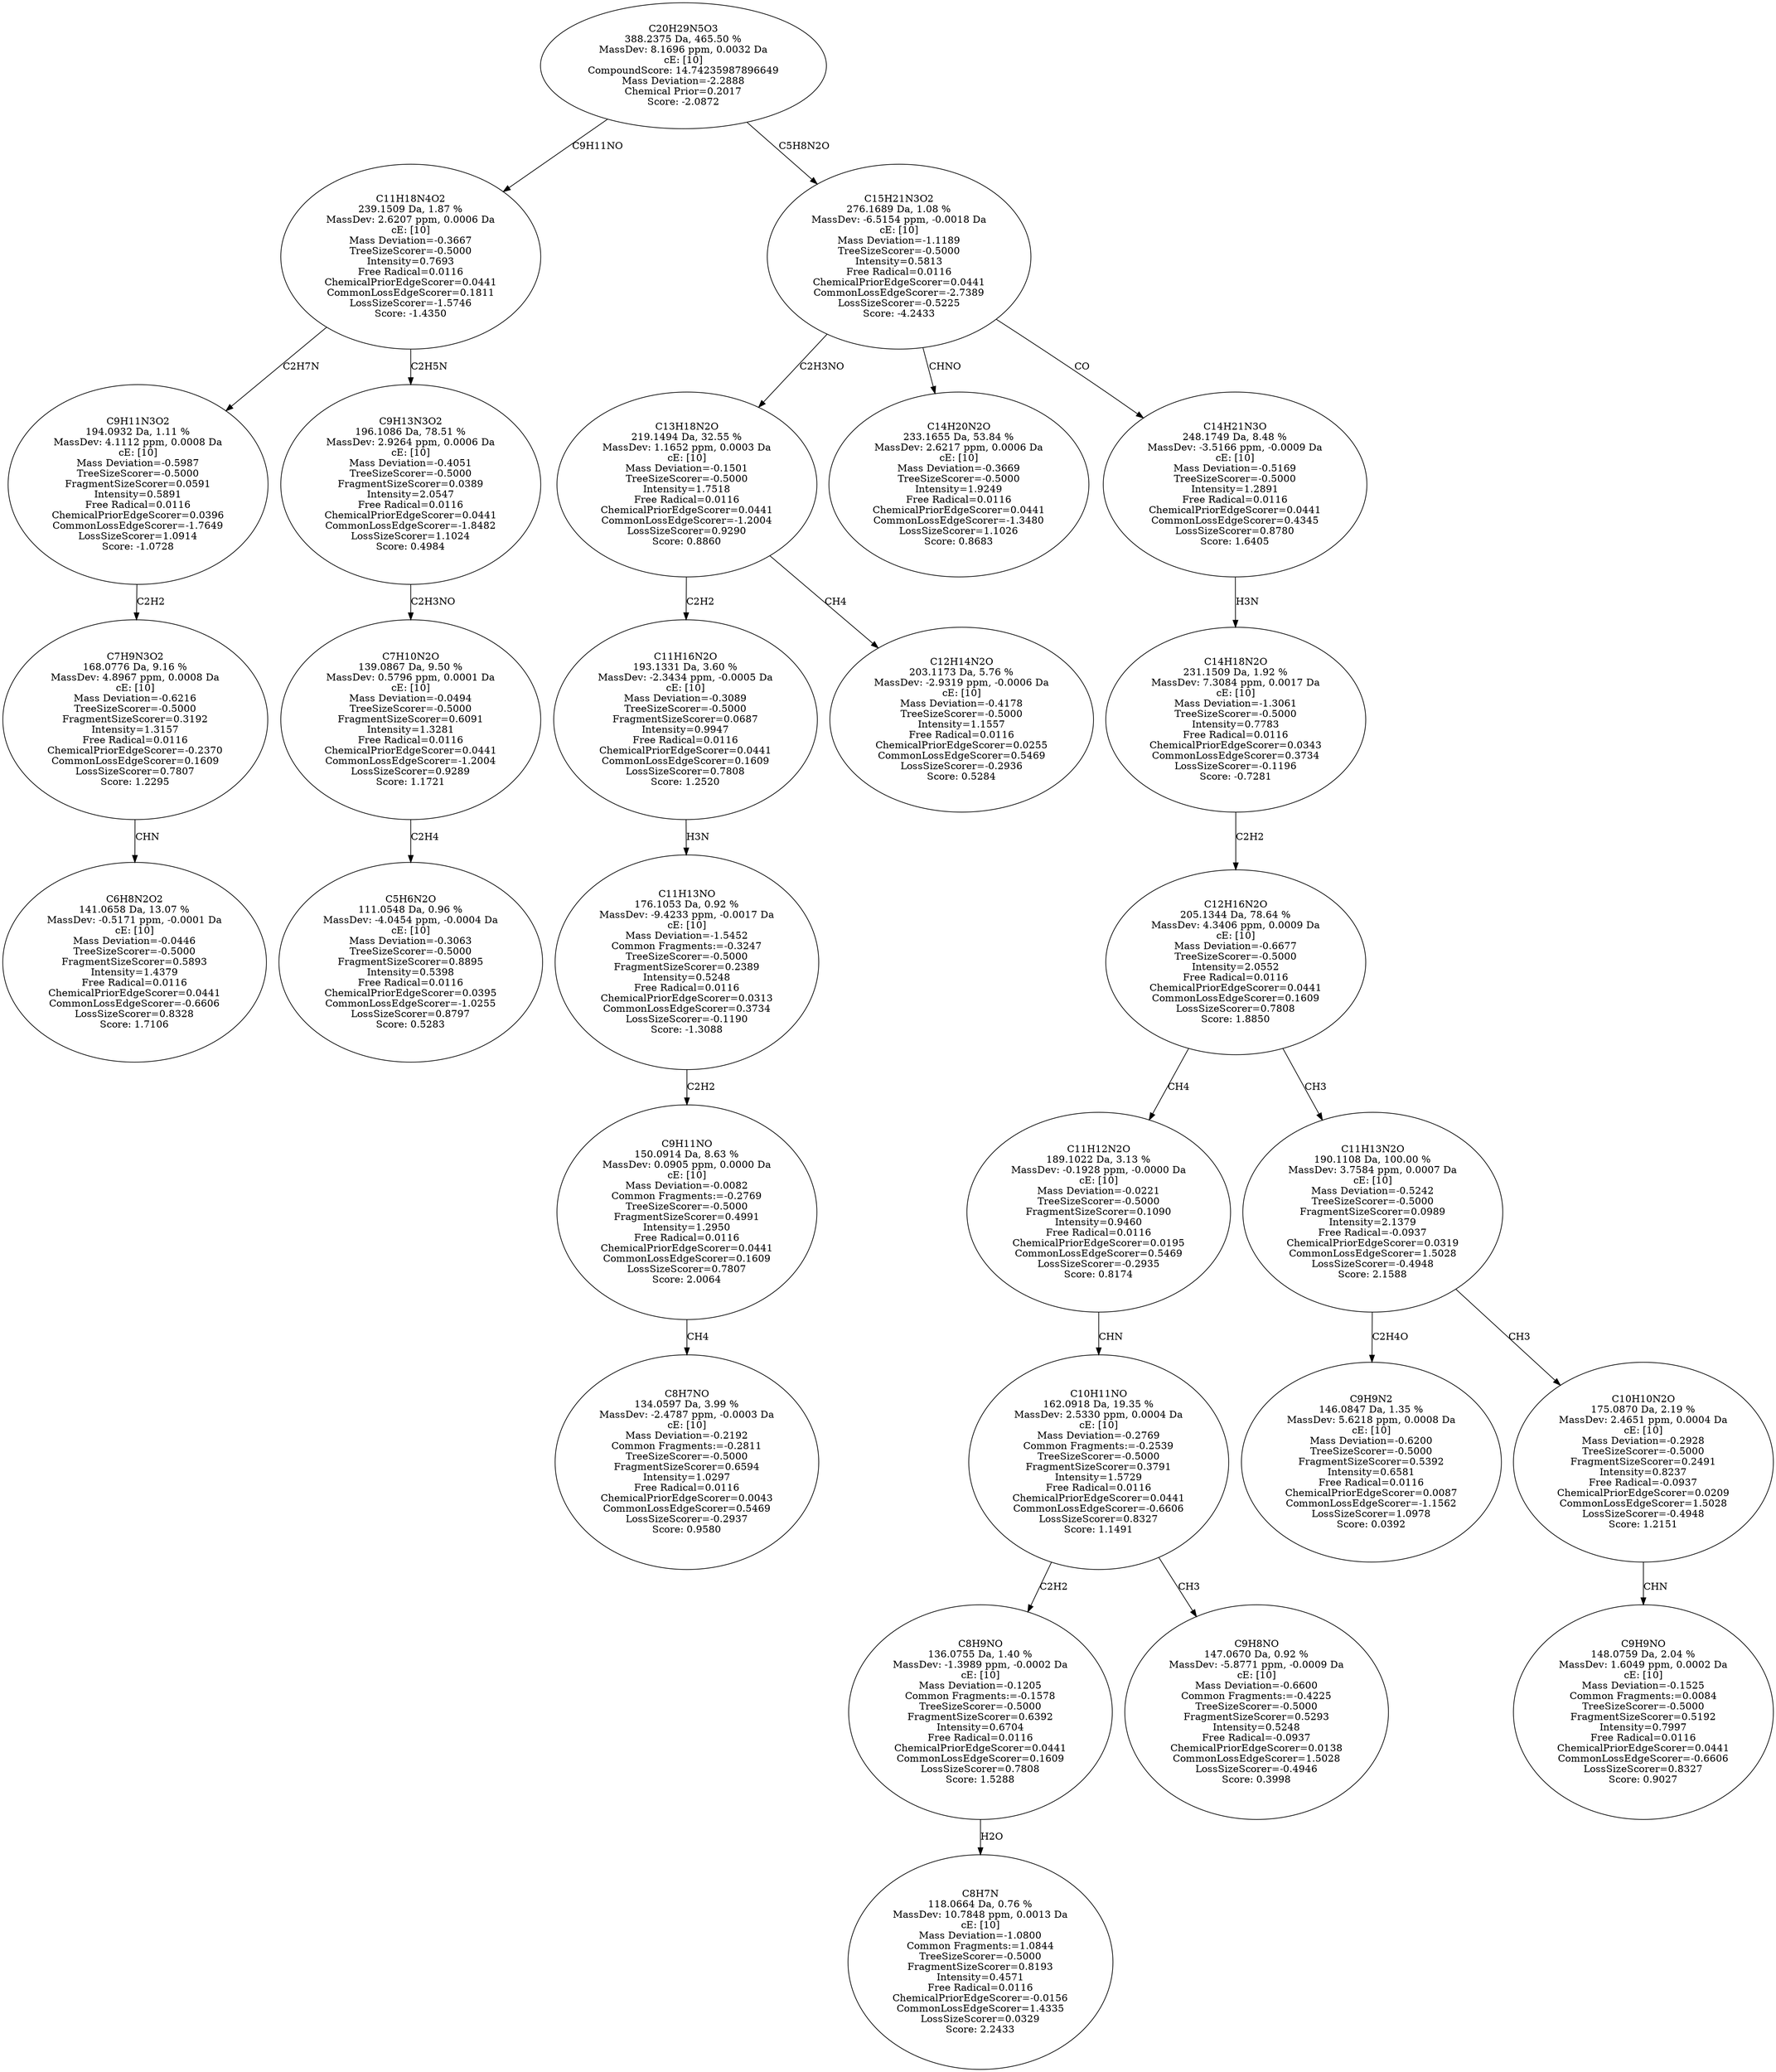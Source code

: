 strict digraph {
v1 [label="C6H8N2O2\n141.0658 Da, 13.07 %\nMassDev: -0.5171 ppm, -0.0001 Da\ncE: [10]\nMass Deviation=-0.0446\nTreeSizeScorer=-0.5000\nFragmentSizeScorer=0.5893\nIntensity=1.4379\nFree Radical=0.0116\nChemicalPriorEdgeScorer=0.0441\nCommonLossEdgeScorer=-0.6606\nLossSizeScorer=0.8328\nScore: 1.7106"];
v2 [label="C7H9N3O2\n168.0776 Da, 9.16 %\nMassDev: 4.8967 ppm, 0.0008 Da\ncE: [10]\nMass Deviation=-0.6216\nTreeSizeScorer=-0.5000\nFragmentSizeScorer=0.3192\nIntensity=1.3157\nFree Radical=0.0116\nChemicalPriorEdgeScorer=-0.2370\nCommonLossEdgeScorer=0.1609\nLossSizeScorer=0.7807\nScore: 1.2295"];
v3 [label="C9H11N3O2\n194.0932 Da, 1.11 %\nMassDev: 4.1112 ppm, 0.0008 Da\ncE: [10]\nMass Deviation=-0.5987\nTreeSizeScorer=-0.5000\nFragmentSizeScorer=0.0591\nIntensity=0.5891\nFree Radical=0.0116\nChemicalPriorEdgeScorer=0.0396\nCommonLossEdgeScorer=-1.7649\nLossSizeScorer=1.0914\nScore: -1.0728"];
v4 [label="C5H6N2O\n111.0548 Da, 0.96 %\nMassDev: -4.0454 ppm, -0.0004 Da\ncE: [10]\nMass Deviation=-0.3063\nTreeSizeScorer=-0.5000\nFragmentSizeScorer=0.8895\nIntensity=0.5398\nFree Radical=0.0116\nChemicalPriorEdgeScorer=0.0395\nCommonLossEdgeScorer=-1.0255\nLossSizeScorer=0.8797\nScore: 0.5283"];
v5 [label="C7H10N2O\n139.0867 Da, 9.50 %\nMassDev: 0.5796 ppm, 0.0001 Da\ncE: [10]\nMass Deviation=-0.0494\nTreeSizeScorer=-0.5000\nFragmentSizeScorer=0.6091\nIntensity=1.3281\nFree Radical=0.0116\nChemicalPriorEdgeScorer=0.0441\nCommonLossEdgeScorer=-1.2004\nLossSizeScorer=0.9289\nScore: 1.1721"];
v6 [label="C9H13N3O2\n196.1086 Da, 78.51 %\nMassDev: 2.9264 ppm, 0.0006 Da\ncE: [10]\nMass Deviation=-0.4051\nTreeSizeScorer=-0.5000\nFragmentSizeScorer=0.0389\nIntensity=2.0547\nFree Radical=0.0116\nChemicalPriorEdgeScorer=0.0441\nCommonLossEdgeScorer=-1.8482\nLossSizeScorer=1.1024\nScore: 0.4984"];
v7 [label="C11H18N4O2\n239.1509 Da, 1.87 %\nMassDev: 2.6207 ppm, 0.0006 Da\ncE: [10]\nMass Deviation=-0.3667\nTreeSizeScorer=-0.5000\nIntensity=0.7693\nFree Radical=0.0116\nChemicalPriorEdgeScorer=0.0441\nCommonLossEdgeScorer=0.1811\nLossSizeScorer=-1.5746\nScore: -1.4350"];
v8 [label="C8H7NO\n134.0597 Da, 3.99 %\nMassDev: -2.4787 ppm, -0.0003 Da\ncE: [10]\nMass Deviation=-0.2192\nCommon Fragments:=-0.2811\nTreeSizeScorer=-0.5000\nFragmentSizeScorer=0.6594\nIntensity=1.0297\nFree Radical=0.0116\nChemicalPriorEdgeScorer=0.0043\nCommonLossEdgeScorer=0.5469\nLossSizeScorer=-0.2937\nScore: 0.9580"];
v9 [label="C9H11NO\n150.0914 Da, 8.63 %\nMassDev: 0.0905 ppm, 0.0000 Da\ncE: [10]\nMass Deviation=-0.0082\nCommon Fragments:=-0.2769\nTreeSizeScorer=-0.5000\nFragmentSizeScorer=0.4991\nIntensity=1.2950\nFree Radical=0.0116\nChemicalPriorEdgeScorer=0.0441\nCommonLossEdgeScorer=0.1609\nLossSizeScorer=0.7807\nScore: 2.0064"];
v10 [label="C11H13NO\n176.1053 Da, 0.92 %\nMassDev: -9.4233 ppm, -0.0017 Da\ncE: [10]\nMass Deviation=-1.5452\nCommon Fragments:=-0.3247\nTreeSizeScorer=-0.5000\nFragmentSizeScorer=0.2389\nIntensity=0.5248\nFree Radical=0.0116\nChemicalPriorEdgeScorer=0.0313\nCommonLossEdgeScorer=0.3734\nLossSizeScorer=-0.1190\nScore: -1.3088"];
v11 [label="C11H16N2O\n193.1331 Da, 3.60 %\nMassDev: -2.3434 ppm, -0.0005 Da\ncE: [10]\nMass Deviation=-0.3089\nTreeSizeScorer=-0.5000\nFragmentSizeScorer=0.0687\nIntensity=0.9947\nFree Radical=0.0116\nChemicalPriorEdgeScorer=0.0441\nCommonLossEdgeScorer=0.1609\nLossSizeScorer=0.7808\nScore: 1.2520"];
v12 [label="C12H14N2O\n203.1173 Da, 5.76 %\nMassDev: -2.9319 ppm, -0.0006 Da\ncE: [10]\nMass Deviation=-0.4178\nTreeSizeScorer=-0.5000\nIntensity=1.1557\nFree Radical=0.0116\nChemicalPriorEdgeScorer=0.0255\nCommonLossEdgeScorer=0.5469\nLossSizeScorer=-0.2936\nScore: 0.5284"];
v13 [label="C13H18N2O\n219.1494 Da, 32.55 %\nMassDev: 1.1652 ppm, 0.0003 Da\ncE: [10]\nMass Deviation=-0.1501\nTreeSizeScorer=-0.5000\nIntensity=1.7518\nFree Radical=0.0116\nChemicalPriorEdgeScorer=0.0441\nCommonLossEdgeScorer=-1.2004\nLossSizeScorer=0.9290\nScore: 0.8860"];
v14 [label="C14H20N2O\n233.1655 Da, 53.84 %\nMassDev: 2.6217 ppm, 0.0006 Da\ncE: [10]\nMass Deviation=-0.3669\nTreeSizeScorer=-0.5000\nIntensity=1.9249\nFree Radical=0.0116\nChemicalPriorEdgeScorer=0.0441\nCommonLossEdgeScorer=-1.3480\nLossSizeScorer=1.1026\nScore: 0.8683"];
v15 [label="C8H7N\n118.0664 Da, 0.76 %\nMassDev: 10.7848 ppm, 0.0013 Da\ncE: [10]\nMass Deviation=-1.0800\nCommon Fragments:=1.0844\nTreeSizeScorer=-0.5000\nFragmentSizeScorer=0.8193\nIntensity=0.4571\nFree Radical=0.0116\nChemicalPriorEdgeScorer=-0.0156\nCommonLossEdgeScorer=1.4335\nLossSizeScorer=0.0329\nScore: 2.2433"];
v16 [label="C8H9NO\n136.0755 Da, 1.40 %\nMassDev: -1.3989 ppm, -0.0002 Da\ncE: [10]\nMass Deviation=-0.1205\nCommon Fragments:=-0.1578\nTreeSizeScorer=-0.5000\nFragmentSizeScorer=0.6392\nIntensity=0.6704\nFree Radical=0.0116\nChemicalPriorEdgeScorer=0.0441\nCommonLossEdgeScorer=0.1609\nLossSizeScorer=0.7808\nScore: 1.5288"];
v17 [label="C9H8NO\n147.0670 Da, 0.92 %\nMassDev: -5.8771 ppm, -0.0009 Da\ncE: [10]\nMass Deviation=-0.6600\nCommon Fragments:=-0.4225\nTreeSizeScorer=-0.5000\nFragmentSizeScorer=0.5293\nIntensity=0.5248\nFree Radical=-0.0937\nChemicalPriorEdgeScorer=0.0138\nCommonLossEdgeScorer=1.5028\nLossSizeScorer=-0.4946\nScore: 0.3998"];
v18 [label="C10H11NO\n162.0918 Da, 19.35 %\nMassDev: 2.5330 ppm, 0.0004 Da\ncE: [10]\nMass Deviation=-0.2769\nCommon Fragments:=-0.2539\nTreeSizeScorer=-0.5000\nFragmentSizeScorer=0.3791\nIntensity=1.5729\nFree Radical=0.0116\nChemicalPriorEdgeScorer=0.0441\nCommonLossEdgeScorer=-0.6606\nLossSizeScorer=0.8327\nScore: 1.1491"];
v19 [label="C11H12N2O\n189.1022 Da, 3.13 %\nMassDev: -0.1928 ppm, -0.0000 Da\ncE: [10]\nMass Deviation=-0.0221\nTreeSizeScorer=-0.5000\nFragmentSizeScorer=0.1090\nIntensity=0.9460\nFree Radical=0.0116\nChemicalPriorEdgeScorer=0.0195\nCommonLossEdgeScorer=0.5469\nLossSizeScorer=-0.2935\nScore: 0.8174"];
v20 [label="C9H9N2\n146.0847 Da, 1.35 %\nMassDev: 5.6218 ppm, 0.0008 Da\ncE: [10]\nMass Deviation=-0.6200\nTreeSizeScorer=-0.5000\nFragmentSizeScorer=0.5392\nIntensity=0.6581\nFree Radical=0.0116\nChemicalPriorEdgeScorer=0.0087\nCommonLossEdgeScorer=-1.1562\nLossSizeScorer=1.0978\nScore: 0.0392"];
v21 [label="C9H9NO\n148.0759 Da, 2.04 %\nMassDev: 1.6049 ppm, 0.0002 Da\ncE: [10]\nMass Deviation=-0.1525\nCommon Fragments:=0.0084\nTreeSizeScorer=-0.5000\nFragmentSizeScorer=0.5192\nIntensity=0.7997\nFree Radical=0.0116\nChemicalPriorEdgeScorer=0.0441\nCommonLossEdgeScorer=-0.6606\nLossSizeScorer=0.8327\nScore: 0.9027"];
v22 [label="C10H10N2O\n175.0870 Da, 2.19 %\nMassDev: 2.4651 ppm, 0.0004 Da\ncE: [10]\nMass Deviation=-0.2928\nTreeSizeScorer=-0.5000\nFragmentSizeScorer=0.2491\nIntensity=0.8237\nFree Radical=-0.0937\nChemicalPriorEdgeScorer=0.0209\nCommonLossEdgeScorer=1.5028\nLossSizeScorer=-0.4948\nScore: 1.2151"];
v23 [label="C11H13N2O\n190.1108 Da, 100.00 %\nMassDev: 3.7584 ppm, 0.0007 Da\ncE: [10]\nMass Deviation=-0.5242\nTreeSizeScorer=-0.5000\nFragmentSizeScorer=0.0989\nIntensity=2.1379\nFree Radical=-0.0937\nChemicalPriorEdgeScorer=0.0319\nCommonLossEdgeScorer=1.5028\nLossSizeScorer=-0.4948\nScore: 2.1588"];
v24 [label="C12H16N2O\n205.1344 Da, 78.64 %\nMassDev: 4.3406 ppm, 0.0009 Da\ncE: [10]\nMass Deviation=-0.6677\nTreeSizeScorer=-0.5000\nIntensity=2.0552\nFree Radical=0.0116\nChemicalPriorEdgeScorer=0.0441\nCommonLossEdgeScorer=0.1609\nLossSizeScorer=0.7808\nScore: 1.8850"];
v25 [label="C14H18N2O\n231.1509 Da, 1.92 %\nMassDev: 7.3084 ppm, 0.0017 Da\ncE: [10]\nMass Deviation=-1.3061\nTreeSizeScorer=-0.5000\nIntensity=0.7783\nFree Radical=0.0116\nChemicalPriorEdgeScorer=0.0343\nCommonLossEdgeScorer=0.3734\nLossSizeScorer=-0.1196\nScore: -0.7281"];
v26 [label="C14H21N3O\n248.1749 Da, 8.48 %\nMassDev: -3.5166 ppm, -0.0009 Da\ncE: [10]\nMass Deviation=-0.5169\nTreeSizeScorer=-0.5000\nIntensity=1.2891\nFree Radical=0.0116\nChemicalPriorEdgeScorer=0.0441\nCommonLossEdgeScorer=0.4345\nLossSizeScorer=0.8780\nScore: 1.6405"];
v27 [label="C15H21N3O2\n276.1689 Da, 1.08 %\nMassDev: -6.5154 ppm, -0.0018 Da\ncE: [10]\nMass Deviation=-1.1189\nTreeSizeScorer=-0.5000\nIntensity=0.5813\nFree Radical=0.0116\nChemicalPriorEdgeScorer=0.0441\nCommonLossEdgeScorer=-2.7389\nLossSizeScorer=-0.5225\nScore: -4.2433"];
v28 [label="C20H29N5O3\n388.2375 Da, 465.50 %\nMassDev: 8.1696 ppm, 0.0032 Da\ncE: [10]\nCompoundScore: 14.74235987896649\nMass Deviation=-2.2888\nChemical Prior=0.2017\nScore: -2.0872"];
v2 -> v1 [label="CHN"];
v3 -> v2 [label="C2H2"];
v7 -> v3 [label="C2H7N"];
v5 -> v4 [label="C2H4"];
v6 -> v5 [label="C2H3NO"];
v7 -> v6 [label="C2H5N"];
v28 -> v7 [label="C9H11NO"];
v9 -> v8 [label="CH4"];
v10 -> v9 [label="C2H2"];
v11 -> v10 [label="H3N"];
v13 -> v11 [label="C2H2"];
v13 -> v12 [label="CH4"];
v27 -> v13 [label="C2H3NO"];
v27 -> v14 [label="CHNO"];
v16 -> v15 [label="H2O"];
v18 -> v16 [label="C2H2"];
v18 -> v17 [label="CH3"];
v19 -> v18 [label="CHN"];
v24 -> v19 [label="CH4"];
v23 -> v20 [label="C2H4O"];
v22 -> v21 [label="CHN"];
v23 -> v22 [label="CH3"];
v24 -> v23 [label="CH3"];
v25 -> v24 [label="C2H2"];
v26 -> v25 [label="H3N"];
v27 -> v26 [label="CO"];
v28 -> v27 [label="C5H8N2O"];
}